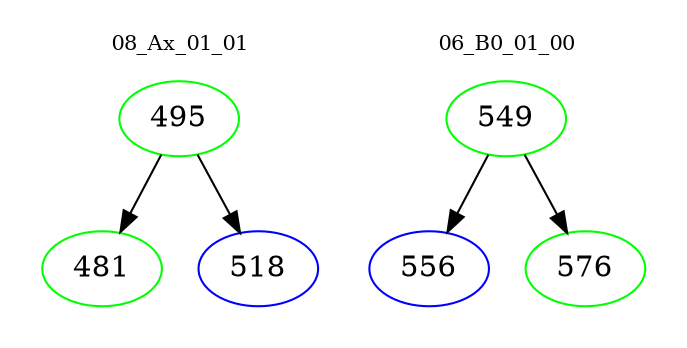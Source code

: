 digraph{
subgraph cluster_0 {
color = white
label = "08_Ax_01_01";
fontsize=10;
T0_495 [label="495", color="green"]
T0_495 -> T0_481 [color="black"]
T0_481 [label="481", color="green"]
T0_495 -> T0_518 [color="black"]
T0_518 [label="518", color="blue"]
}
subgraph cluster_1 {
color = white
label = "06_B0_01_00";
fontsize=10;
T1_549 [label="549", color="green"]
T1_549 -> T1_556 [color="black"]
T1_556 [label="556", color="blue"]
T1_549 -> T1_576 [color="black"]
T1_576 [label="576", color="green"]
}
}
